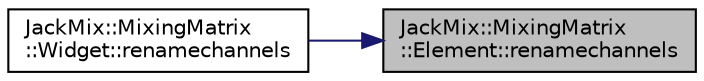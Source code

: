 digraph "JackMix::MixingMatrix::Element::renamechannels"
{
 // LATEX_PDF_SIZE
  edge [fontname="Helvetica",fontsize="10",labelfontname="Helvetica",labelfontsize="10"];
  node [fontname="Helvetica",fontsize="10",shape=record];
  rankdir="RL";
  Node1 [label="JackMix::MixingMatrix\l::Element::renamechannels",height=0.2,width=0.4,color="black", fillcolor="grey75", style="filled", fontcolor="black",tooltip=" "];
  Node1 -> Node2 [dir="back",color="midnightblue",fontsize="10",style="solid",fontname="Helvetica"];
  Node2 [label="JackMix::MixingMatrix\l::Widget::renamechannels",height=0.2,width=0.4,color="black", fillcolor="white", style="filled",URL="$class_jack_mix_1_1_mixing_matrix_1_1_widget.html#a5414b1ec38930e572b415e8a4ab60e1f",tooltip=" "];
}
